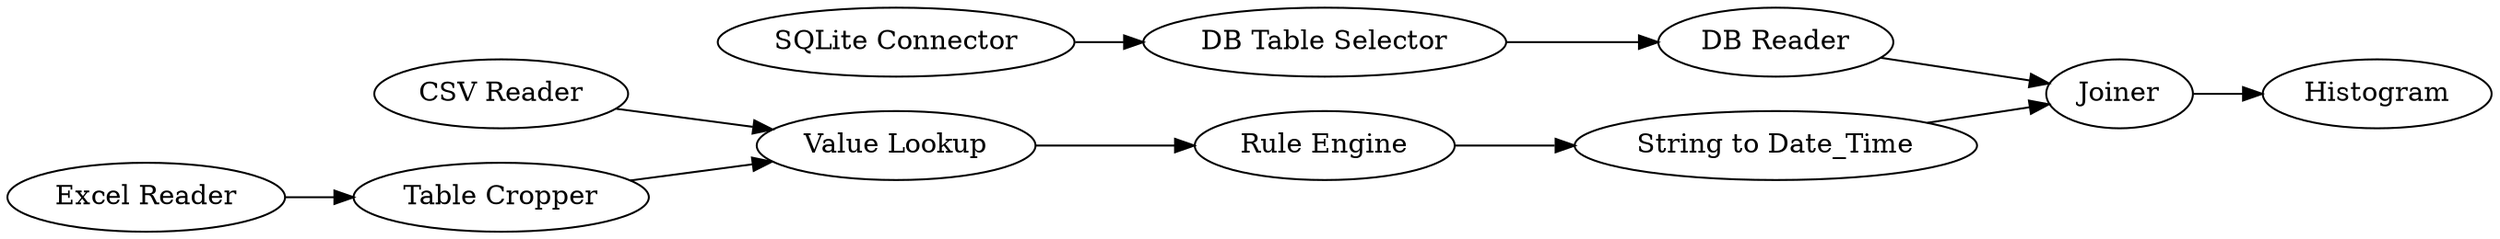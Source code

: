 digraph {
	266 [label="Table Cropper"]
	271 [label="Value Lookup"]
	272 [label="Rule Engine"]
	273 [label="String to Date_Time"]
	368 [label=Joiner]
	372 [label=Histogram]
	403 [label="DB Table Selector"]
	404 [label="DB Reader"]
	406 [label="SQLite Connector"]
	424 [label="CSV Reader"]
	426 [label="Excel Reader"]
	266 -> 271
	271 -> 272
	272 -> 273
	273 -> 368
	368 -> 372
	403 -> 404
	404 -> 368
	406 -> 403
	424 -> 271
	426 -> 266
	rankdir=LR
}
